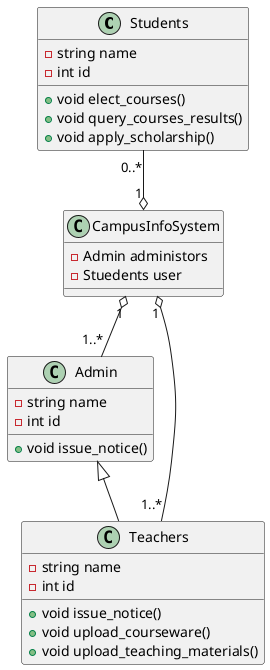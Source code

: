 @startuml ClassCampusInfoPlatform
                            
class Students {            
  -string name              
  -int id                   
                            
  +void elect_courses()     
  +void query_courses_results()
  +void apply_scholarship() 
                             
}                            
                             
class Admin {                
  -string name                      
  -int id                           
                                    
  +void issue_notice()              
}                                   
                                    
class Teachers extends Admin{       
  -string name                      
  -int id                           
                                    
  +void issue_notice()              
  +void upload_courseware()         
  +void upload_teaching_materials() 
                                    
}                                   
                                    
class CampusInfoSystem {            
  -Admin administors                
  -Stuedents user                   
}                                   
                                    
CampusInfoSystem "1" o-- "1..*" Admin       
CampusInfoSystem "1" o-- "1..*" Teachers    
CampusInfoSystem "1" o-up- "0..*" Students 
                                    
@enduml                             
